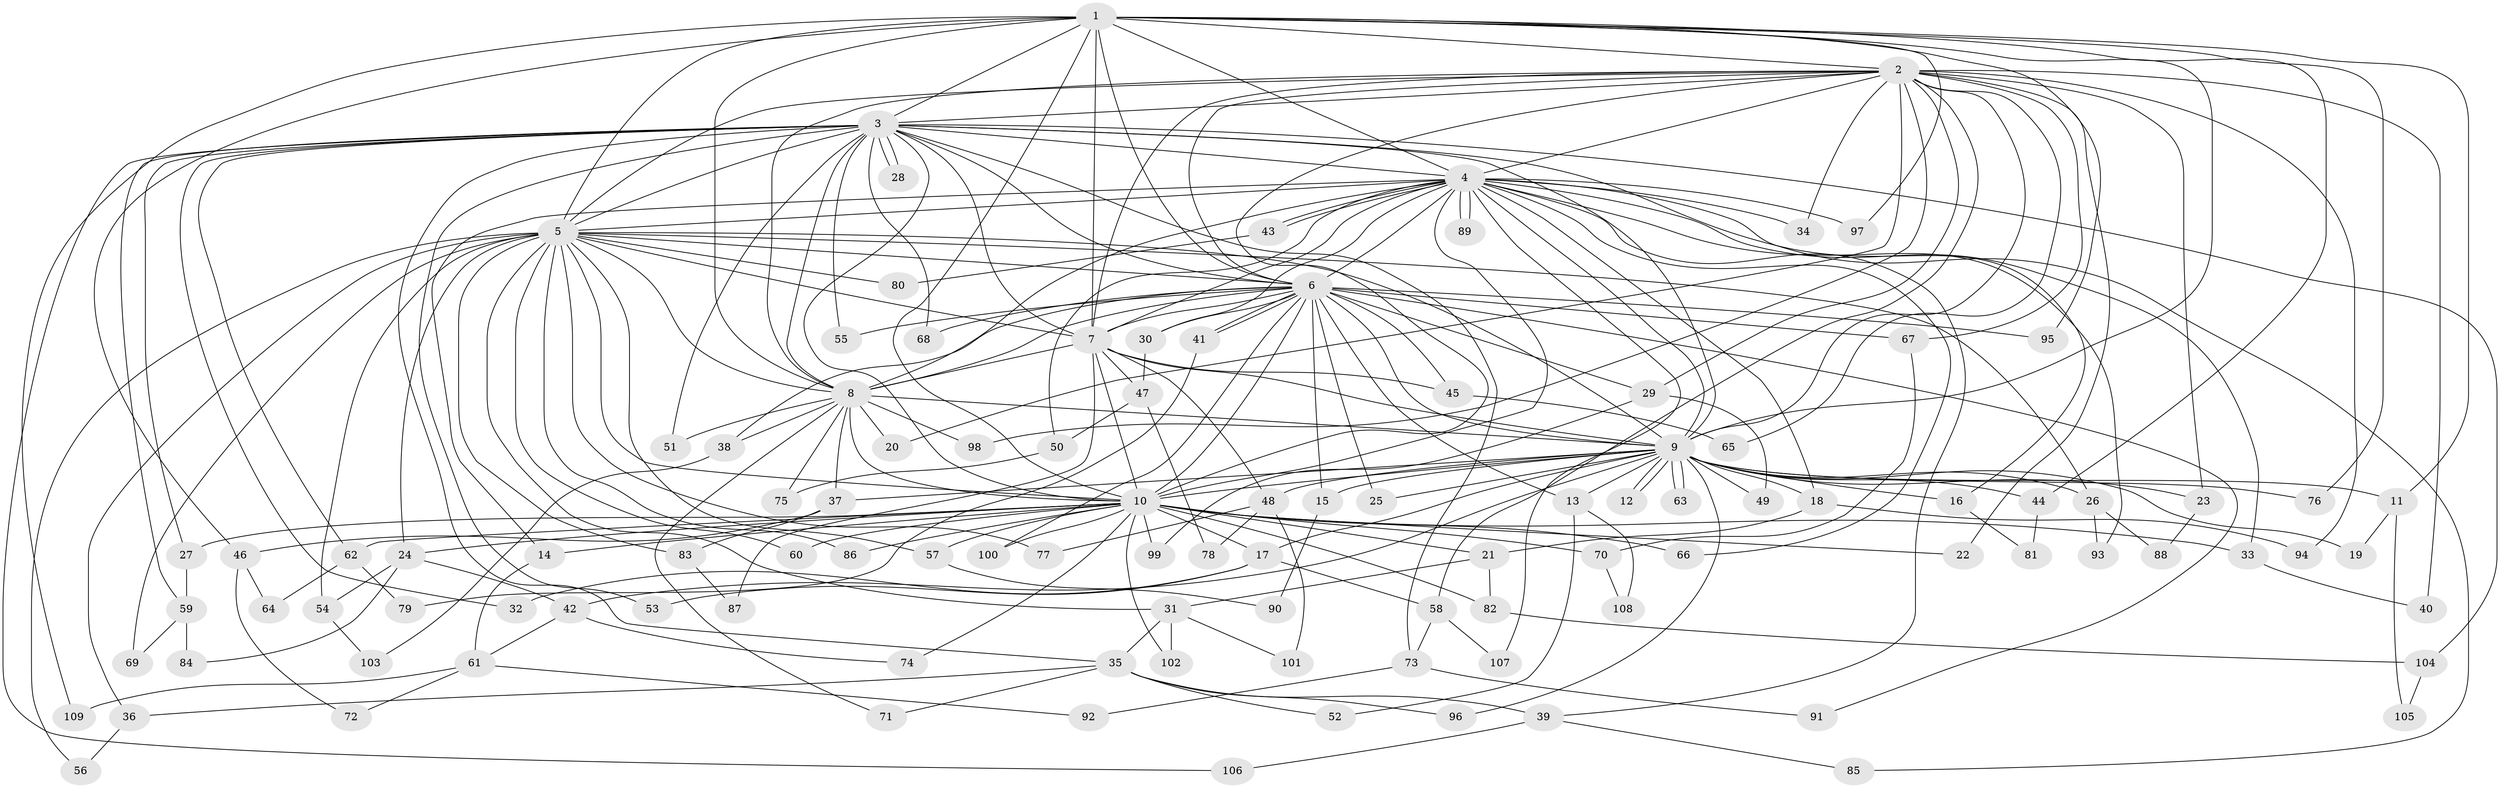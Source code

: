 // coarse degree distribution, {38: 0.015384615384615385, 21: 0.015384615384615385, 2: 0.49230769230769234, 3: 0.15384615384615385, 1: 0.13846153846153847, 4: 0.06153846153846154, 5: 0.06153846153846154, 6: 0.03076923076923077, 14: 0.015384615384615385, 12: 0.015384615384615385}
// Generated by graph-tools (version 1.1) at 2025/48/03/04/25 21:48:47]
// undirected, 109 vertices, 243 edges
graph export_dot {
graph [start="1"]
  node [color=gray90,style=filled];
  1;
  2;
  3;
  4;
  5;
  6;
  7;
  8;
  9;
  10;
  11;
  12;
  13;
  14;
  15;
  16;
  17;
  18;
  19;
  20;
  21;
  22;
  23;
  24;
  25;
  26;
  27;
  28;
  29;
  30;
  31;
  32;
  33;
  34;
  35;
  36;
  37;
  38;
  39;
  40;
  41;
  42;
  43;
  44;
  45;
  46;
  47;
  48;
  49;
  50;
  51;
  52;
  53;
  54;
  55;
  56;
  57;
  58;
  59;
  60;
  61;
  62;
  63;
  64;
  65;
  66;
  67;
  68;
  69;
  70;
  71;
  72;
  73;
  74;
  75;
  76;
  77;
  78;
  79;
  80;
  81;
  82;
  83;
  84;
  85;
  86;
  87;
  88;
  89;
  90;
  91;
  92;
  93;
  94;
  95;
  96;
  97;
  98;
  99;
  100;
  101;
  102;
  103;
  104;
  105;
  106;
  107;
  108;
  109;
  1 -- 2;
  1 -- 3;
  1 -- 4;
  1 -- 5;
  1 -- 6;
  1 -- 7;
  1 -- 8;
  1 -- 9;
  1 -- 10;
  1 -- 11;
  1 -- 44;
  1 -- 46;
  1 -- 76;
  1 -- 95;
  1 -- 97;
  1 -- 109;
  2 -- 3;
  2 -- 4;
  2 -- 5;
  2 -- 6;
  2 -- 7;
  2 -- 8;
  2 -- 9;
  2 -- 10;
  2 -- 20;
  2 -- 22;
  2 -- 23;
  2 -- 29;
  2 -- 34;
  2 -- 40;
  2 -- 58;
  2 -- 65;
  2 -- 67;
  2 -- 94;
  2 -- 98;
  3 -- 4;
  3 -- 5;
  3 -- 6;
  3 -- 7;
  3 -- 8;
  3 -- 9;
  3 -- 10;
  3 -- 16;
  3 -- 27;
  3 -- 28;
  3 -- 28;
  3 -- 32;
  3 -- 35;
  3 -- 51;
  3 -- 53;
  3 -- 55;
  3 -- 59;
  3 -- 62;
  3 -- 68;
  3 -- 73;
  3 -- 104;
  3 -- 106;
  4 -- 5;
  4 -- 6;
  4 -- 7;
  4 -- 8;
  4 -- 9;
  4 -- 10;
  4 -- 14;
  4 -- 18;
  4 -- 30;
  4 -- 33;
  4 -- 34;
  4 -- 39;
  4 -- 43;
  4 -- 43;
  4 -- 50;
  4 -- 66;
  4 -- 85;
  4 -- 89;
  4 -- 89;
  4 -- 93;
  4 -- 97;
  4 -- 107;
  5 -- 6;
  5 -- 7;
  5 -- 8;
  5 -- 9;
  5 -- 10;
  5 -- 24;
  5 -- 26;
  5 -- 31;
  5 -- 36;
  5 -- 54;
  5 -- 56;
  5 -- 57;
  5 -- 60;
  5 -- 69;
  5 -- 77;
  5 -- 80;
  5 -- 83;
  5 -- 86;
  6 -- 7;
  6 -- 8;
  6 -- 9;
  6 -- 10;
  6 -- 13;
  6 -- 15;
  6 -- 25;
  6 -- 29;
  6 -- 30;
  6 -- 38;
  6 -- 41;
  6 -- 41;
  6 -- 45;
  6 -- 55;
  6 -- 67;
  6 -- 68;
  6 -- 91;
  6 -- 95;
  6 -- 100;
  7 -- 8;
  7 -- 9;
  7 -- 10;
  7 -- 45;
  7 -- 47;
  7 -- 48;
  7 -- 87;
  8 -- 9;
  8 -- 10;
  8 -- 20;
  8 -- 37;
  8 -- 38;
  8 -- 51;
  8 -- 71;
  8 -- 75;
  8 -- 98;
  9 -- 10;
  9 -- 11;
  9 -- 12;
  9 -- 12;
  9 -- 13;
  9 -- 15;
  9 -- 16;
  9 -- 17;
  9 -- 18;
  9 -- 19;
  9 -- 23;
  9 -- 25;
  9 -- 26;
  9 -- 37;
  9 -- 42;
  9 -- 44;
  9 -- 48;
  9 -- 49;
  9 -- 63;
  9 -- 63;
  9 -- 76;
  9 -- 96;
  10 -- 14;
  10 -- 17;
  10 -- 21;
  10 -- 22;
  10 -- 24;
  10 -- 27;
  10 -- 33;
  10 -- 57;
  10 -- 60;
  10 -- 62;
  10 -- 66;
  10 -- 70;
  10 -- 74;
  10 -- 82;
  10 -- 86;
  10 -- 99;
  10 -- 100;
  10 -- 102;
  11 -- 19;
  11 -- 105;
  13 -- 52;
  13 -- 108;
  14 -- 61;
  15 -- 90;
  16 -- 81;
  17 -- 32;
  17 -- 53;
  17 -- 58;
  18 -- 21;
  18 -- 94;
  21 -- 31;
  21 -- 82;
  23 -- 88;
  24 -- 42;
  24 -- 54;
  24 -- 84;
  26 -- 88;
  26 -- 93;
  27 -- 59;
  29 -- 49;
  29 -- 99;
  30 -- 47;
  31 -- 35;
  31 -- 101;
  31 -- 102;
  33 -- 40;
  35 -- 36;
  35 -- 39;
  35 -- 52;
  35 -- 71;
  35 -- 96;
  36 -- 56;
  37 -- 46;
  37 -- 83;
  38 -- 103;
  39 -- 85;
  39 -- 106;
  41 -- 79;
  42 -- 61;
  42 -- 74;
  43 -- 80;
  44 -- 81;
  45 -- 65;
  46 -- 64;
  46 -- 72;
  47 -- 50;
  47 -- 78;
  48 -- 77;
  48 -- 78;
  48 -- 101;
  50 -- 75;
  54 -- 103;
  57 -- 90;
  58 -- 73;
  58 -- 107;
  59 -- 69;
  59 -- 84;
  61 -- 72;
  61 -- 92;
  61 -- 109;
  62 -- 64;
  62 -- 79;
  67 -- 70;
  70 -- 108;
  73 -- 91;
  73 -- 92;
  82 -- 104;
  83 -- 87;
  104 -- 105;
}
